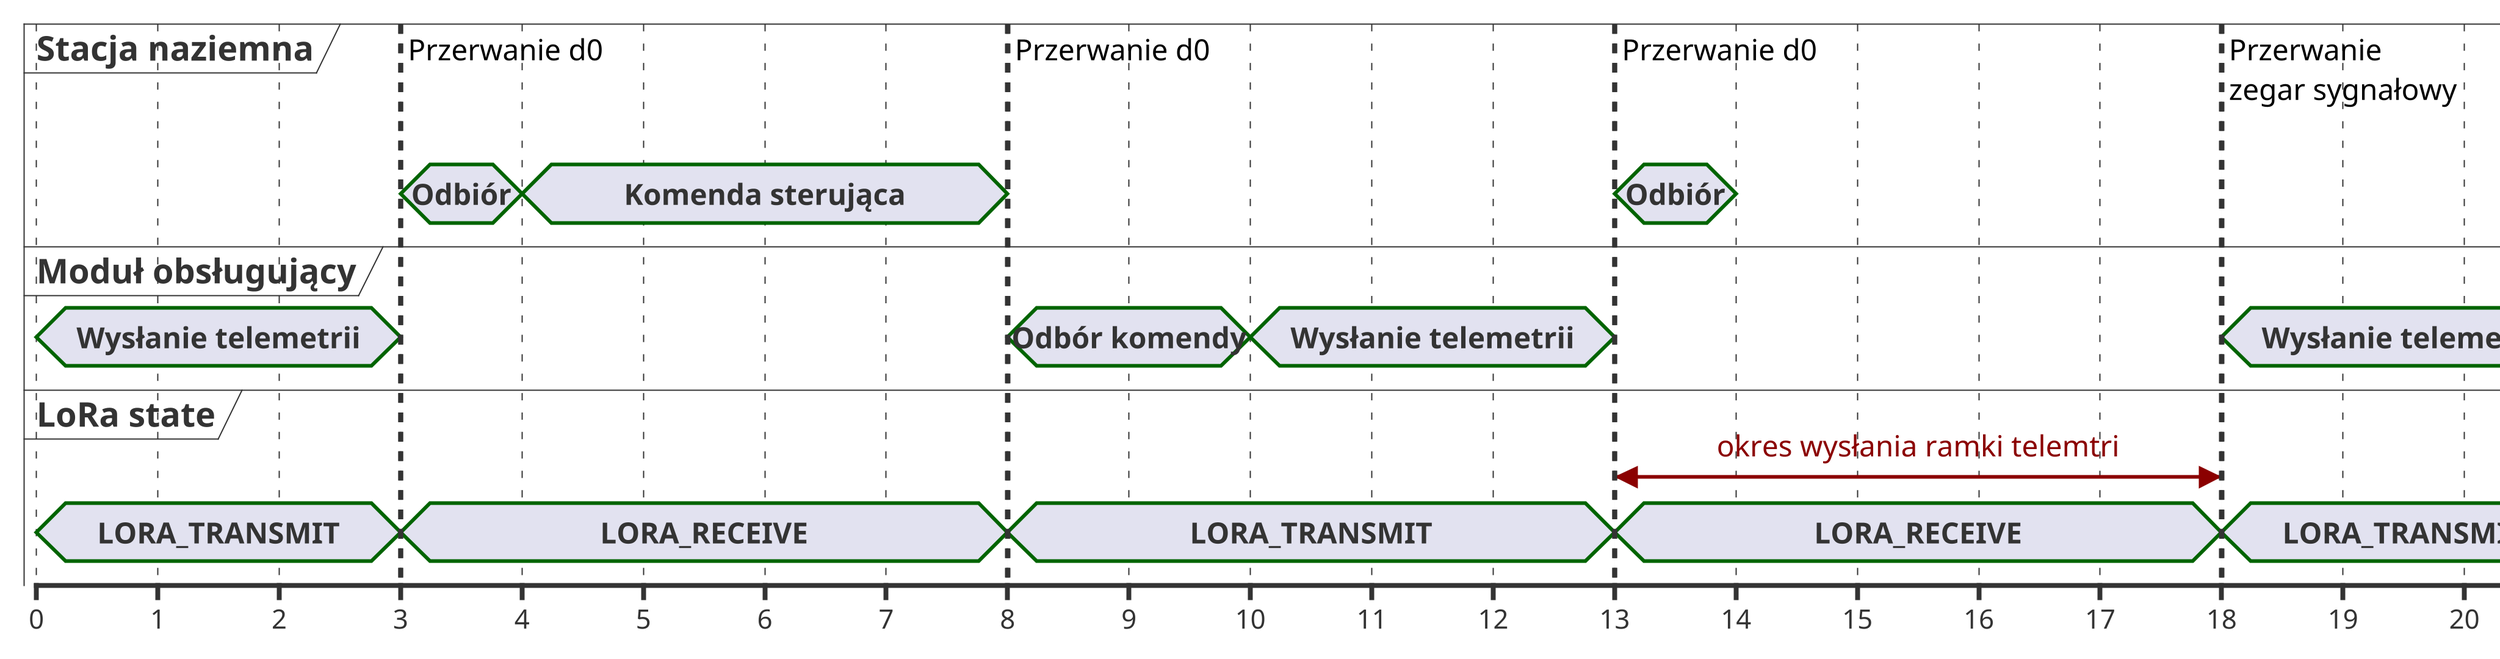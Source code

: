 @startuml
scale 100000 width
scale 1080 height 
scale 1 as 50 pixels

concise "Stacja naziemna" as gs
concise "Moduł obsługujący" as obc
concise "LoRa state" as lora
@gs
0 is {hidden}
3 is "Odbiór"
4 is "Komenda sterująca"
8 is {hidden}
13 is "Odbiór"
14 is {hidden}
21 is "Odbiór"
22 is {hidden}


@obc
0 is "Wysłanie telemetrii"
3 is {hidden}
8 is "Odbór komendy"
10 is "Wysłanie telemetrii"
13 is {hidden}
18 is "Wysłanie telemetrii"
21 is {hidden}

@lora
0 is "LORA_TRANSMIT"
3 is "LORA_RECEIVE"
8 is "LORA_TRANSMIT"
13 is "LORA_RECEIVE"
18 is "LORA_TRANSMIT"
21 is "LORA_RECEIVE"

highlight 3 to 3.001 : Przerwanie d0
highlight 8 to 8.001 : Przerwanie d0
highlight 13 to 13.001 : Przerwanie d0
highlight 18 to 18.001 : Przerwanie \nzegar sygnałowy
highlight 21 to 21.001 : Przerwanie d0

@13 <-> @18 : okres wysłania ramki telemtri

@enduml